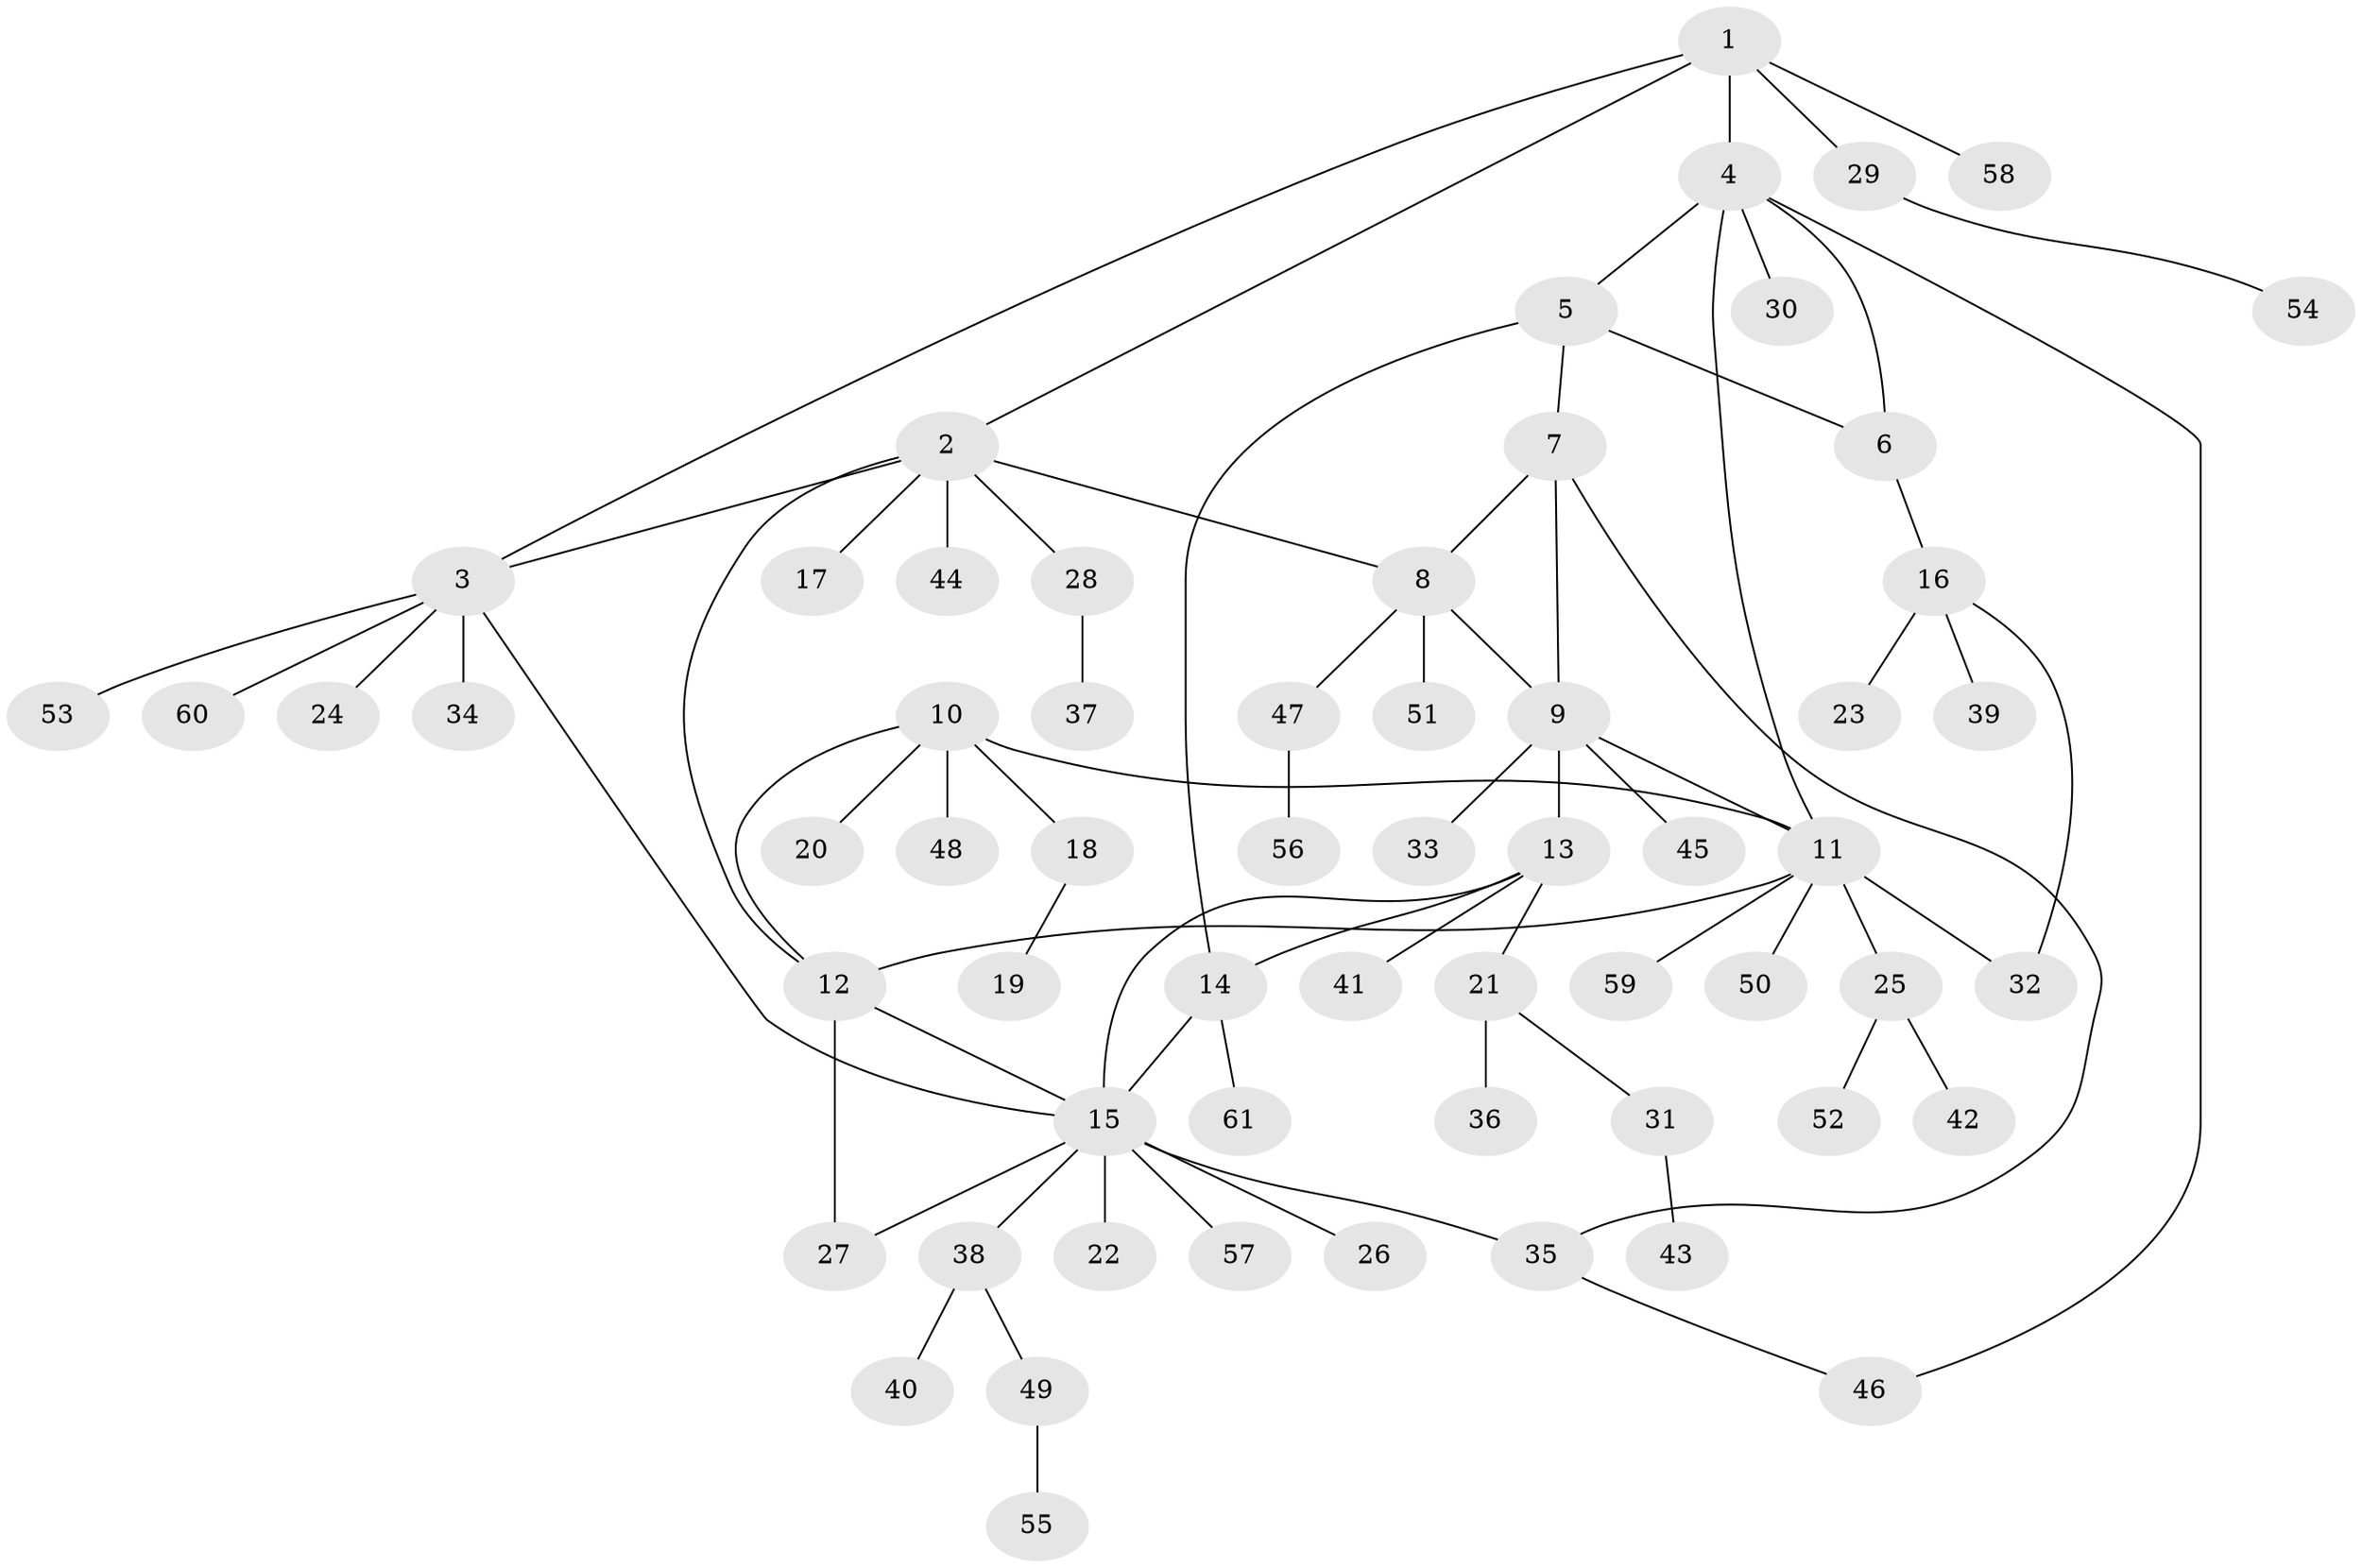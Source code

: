 // coarse degree distribution, {4: 0.13513513513513514, 6: 0.08108108108108109, 5: 0.05405405405405406, 3: 0.10810810810810811, 7: 0.02702702702702703, 8: 0.02702702702702703, 1: 0.4594594594594595, 2: 0.10810810810810811}
// Generated by graph-tools (version 1.1) at 2025/52/03/04/25 22:52:21]
// undirected, 61 vertices, 75 edges
graph export_dot {
  node [color=gray90,style=filled];
  1;
  2;
  3;
  4;
  5;
  6;
  7;
  8;
  9;
  10;
  11;
  12;
  13;
  14;
  15;
  16;
  17;
  18;
  19;
  20;
  21;
  22;
  23;
  24;
  25;
  26;
  27;
  28;
  29;
  30;
  31;
  32;
  33;
  34;
  35;
  36;
  37;
  38;
  39;
  40;
  41;
  42;
  43;
  44;
  45;
  46;
  47;
  48;
  49;
  50;
  51;
  52;
  53;
  54;
  55;
  56;
  57;
  58;
  59;
  60;
  61;
  1 -- 2;
  1 -- 3;
  1 -- 4;
  1 -- 29;
  1 -- 58;
  2 -- 3;
  2 -- 8;
  2 -- 12;
  2 -- 17;
  2 -- 28;
  2 -- 44;
  3 -- 15;
  3 -- 24;
  3 -- 34;
  3 -- 53;
  3 -- 60;
  4 -- 5;
  4 -- 6;
  4 -- 11;
  4 -- 30;
  4 -- 46;
  5 -- 6;
  5 -- 7;
  5 -- 14;
  6 -- 16;
  7 -- 8;
  7 -- 9;
  7 -- 35;
  8 -- 9;
  8 -- 47;
  8 -- 51;
  9 -- 11;
  9 -- 13;
  9 -- 33;
  9 -- 45;
  10 -- 11;
  10 -- 12;
  10 -- 18;
  10 -- 20;
  10 -- 48;
  11 -- 12;
  11 -- 25;
  11 -- 32;
  11 -- 50;
  11 -- 59;
  12 -- 15;
  12 -- 27;
  13 -- 14;
  13 -- 15;
  13 -- 21;
  13 -- 41;
  14 -- 15;
  14 -- 61;
  15 -- 22;
  15 -- 26;
  15 -- 27;
  15 -- 35;
  15 -- 38;
  15 -- 57;
  16 -- 23;
  16 -- 32;
  16 -- 39;
  18 -- 19;
  21 -- 31;
  21 -- 36;
  25 -- 42;
  25 -- 52;
  28 -- 37;
  29 -- 54;
  31 -- 43;
  35 -- 46;
  38 -- 40;
  38 -- 49;
  47 -- 56;
  49 -- 55;
}
